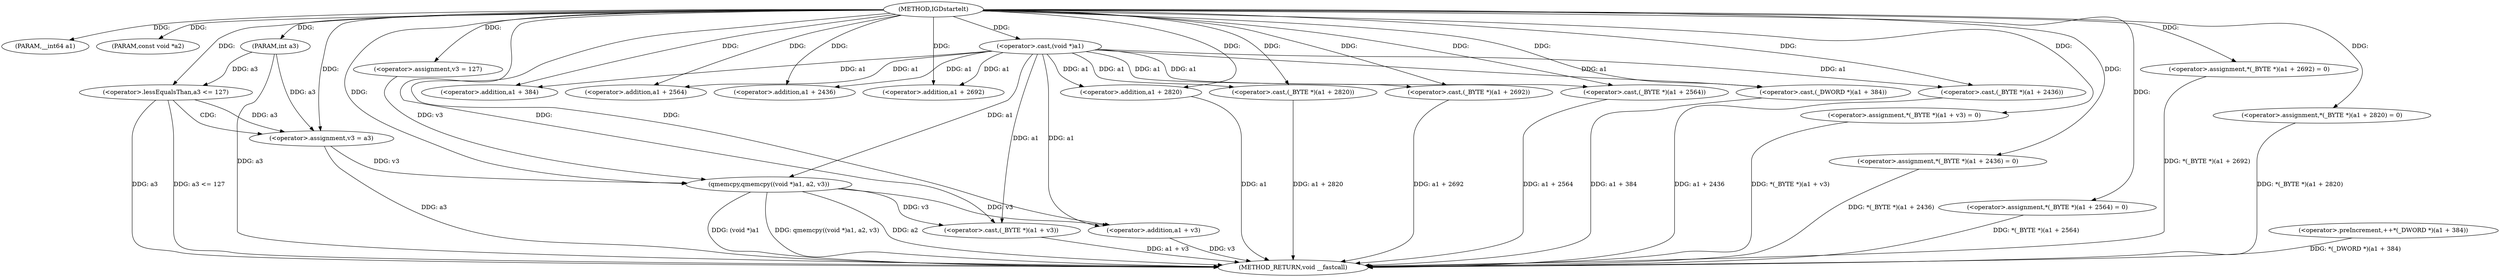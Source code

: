digraph IGDstartelt {  
"1000102" [label = "(METHOD,IGDstartelt)" ]
"1000172" [label = "(METHOD_RETURN,void __fastcall)" ]
"1000103" [label = "(PARAM,__int64 a1)" ]
"1000104" [label = "(PARAM,const void *a2)" ]
"1000105" [label = "(PARAM,int a3)" ]
"1000108" [label = "(<operator>.assignment,v3 = 127)" ]
"1000112" [label = "(<operator>.lessEqualsThan,a3 <= 127)" ]
"1000115" [label = "(<operator>.assignment,v3 = a3)" ]
"1000118" [label = "(qmemcpy,qmemcpy((void *)a1, a2, v3))" ]
"1000119" [label = "(<operator>.cast,(void *)a1)" ]
"1000124" [label = "(<operator>.assignment,*(_BYTE *)(a1 + v3) = 0)" ]
"1000126" [label = "(<operator>.cast,(_BYTE *)(a1 + v3))" ]
"1000128" [label = "(<operator>.addition,a1 + v3)" ]
"1000132" [label = "(<operator>.preIncrement,++*(_DWORD *)(a1 + 384))" ]
"1000134" [label = "(<operator>.cast,(_DWORD *)(a1 + 384))" ]
"1000136" [label = "(<operator>.addition,a1 + 384)" ]
"1000140" [label = "(<operator>.assignment,*(_BYTE *)(a1 + 2436) = 0)" ]
"1000142" [label = "(<operator>.cast,(_BYTE *)(a1 + 2436))" ]
"1000144" [label = "(<operator>.addition,a1 + 2436)" ]
"1000148" [label = "(<operator>.assignment,*(_BYTE *)(a1 + 2564) = 0)" ]
"1000150" [label = "(<operator>.cast,(_BYTE *)(a1 + 2564))" ]
"1000152" [label = "(<operator>.addition,a1 + 2564)" ]
"1000156" [label = "(<operator>.assignment,*(_BYTE *)(a1 + 2692) = 0)" ]
"1000158" [label = "(<operator>.cast,(_BYTE *)(a1 + 2692))" ]
"1000160" [label = "(<operator>.addition,a1 + 2692)" ]
"1000164" [label = "(<operator>.assignment,*(_BYTE *)(a1 + 2820) = 0)" ]
"1000166" [label = "(<operator>.cast,(_BYTE *)(a1 + 2820))" ]
"1000168" [label = "(<operator>.addition,a1 + 2820)" ]
  "1000115" -> "1000172"  [ label = "DDG: a3"] 
  "1000156" -> "1000172"  [ label = "DDG: *(_BYTE *)(a1 + 2692)"] 
  "1000150" -> "1000172"  [ label = "DDG: a1 + 2564"] 
  "1000118" -> "1000172"  [ label = "DDG: (void *)a1"] 
  "1000132" -> "1000172"  [ label = "DDG: *(_DWORD *)(a1 + 384)"] 
  "1000168" -> "1000172"  [ label = "DDG: a1"] 
  "1000112" -> "1000172"  [ label = "DDG: a3 <= 127"] 
  "1000158" -> "1000172"  [ label = "DDG: a1 + 2692"] 
  "1000142" -> "1000172"  [ label = "DDG: a1 + 2436"] 
  "1000134" -> "1000172"  [ label = "DDG: a1 + 384"] 
  "1000112" -> "1000172"  [ label = "DDG: a3"] 
  "1000126" -> "1000172"  [ label = "DDG: a1 + v3"] 
  "1000118" -> "1000172"  [ label = "DDG: qmemcpy((void *)a1, a2, v3)"] 
  "1000118" -> "1000172"  [ label = "DDG: a2"] 
  "1000105" -> "1000172"  [ label = "DDG: a3"] 
  "1000128" -> "1000172"  [ label = "DDG: v3"] 
  "1000148" -> "1000172"  [ label = "DDG: *(_BYTE *)(a1 + 2564)"] 
  "1000140" -> "1000172"  [ label = "DDG: *(_BYTE *)(a1 + 2436)"] 
  "1000124" -> "1000172"  [ label = "DDG: *(_BYTE *)(a1 + v3)"] 
  "1000166" -> "1000172"  [ label = "DDG: a1 + 2820"] 
  "1000164" -> "1000172"  [ label = "DDG: *(_BYTE *)(a1 + 2820)"] 
  "1000102" -> "1000103"  [ label = "DDG: "] 
  "1000102" -> "1000104"  [ label = "DDG: "] 
  "1000102" -> "1000105"  [ label = "DDG: "] 
  "1000102" -> "1000108"  [ label = "DDG: "] 
  "1000105" -> "1000112"  [ label = "DDG: a3"] 
  "1000102" -> "1000112"  [ label = "DDG: "] 
  "1000112" -> "1000115"  [ label = "DDG: a3"] 
  "1000105" -> "1000115"  [ label = "DDG: a3"] 
  "1000102" -> "1000115"  [ label = "DDG: "] 
  "1000119" -> "1000118"  [ label = "DDG: a1"] 
  "1000102" -> "1000119"  [ label = "DDG: "] 
  "1000102" -> "1000118"  [ label = "DDG: "] 
  "1000108" -> "1000118"  [ label = "DDG: v3"] 
  "1000115" -> "1000118"  [ label = "DDG: v3"] 
  "1000102" -> "1000124"  [ label = "DDG: "] 
  "1000119" -> "1000126"  [ label = "DDG: a1"] 
  "1000102" -> "1000126"  [ label = "DDG: "] 
  "1000118" -> "1000126"  [ label = "DDG: v3"] 
  "1000119" -> "1000128"  [ label = "DDG: a1"] 
  "1000102" -> "1000128"  [ label = "DDG: "] 
  "1000118" -> "1000128"  [ label = "DDG: v3"] 
  "1000102" -> "1000134"  [ label = "DDG: "] 
  "1000119" -> "1000134"  [ label = "DDG: a1"] 
  "1000102" -> "1000136"  [ label = "DDG: "] 
  "1000119" -> "1000136"  [ label = "DDG: a1"] 
  "1000102" -> "1000140"  [ label = "DDG: "] 
  "1000102" -> "1000142"  [ label = "DDG: "] 
  "1000119" -> "1000142"  [ label = "DDG: a1"] 
  "1000102" -> "1000144"  [ label = "DDG: "] 
  "1000119" -> "1000144"  [ label = "DDG: a1"] 
  "1000102" -> "1000148"  [ label = "DDG: "] 
  "1000102" -> "1000150"  [ label = "DDG: "] 
  "1000119" -> "1000150"  [ label = "DDG: a1"] 
  "1000102" -> "1000152"  [ label = "DDG: "] 
  "1000119" -> "1000152"  [ label = "DDG: a1"] 
  "1000102" -> "1000156"  [ label = "DDG: "] 
  "1000102" -> "1000158"  [ label = "DDG: "] 
  "1000119" -> "1000158"  [ label = "DDG: a1"] 
  "1000102" -> "1000160"  [ label = "DDG: "] 
  "1000119" -> "1000160"  [ label = "DDG: a1"] 
  "1000102" -> "1000164"  [ label = "DDG: "] 
  "1000102" -> "1000166"  [ label = "DDG: "] 
  "1000119" -> "1000166"  [ label = "DDG: a1"] 
  "1000102" -> "1000168"  [ label = "DDG: "] 
  "1000119" -> "1000168"  [ label = "DDG: a1"] 
  "1000112" -> "1000115"  [ label = "CDG: "] 
}
